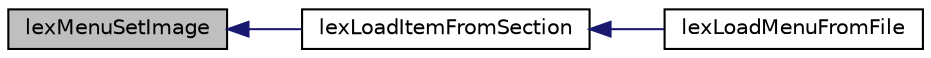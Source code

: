 digraph G
{
  edge [fontname="Helvetica",fontsize="10",labelfontname="Helvetica",labelfontsize="10"];
  node [fontname="Helvetica",fontsize="10",shape=record];
  rankdir=LR;
  Node1 [label="lexMenuSetImage",height=0.2,width=0.4,color="black", fillcolor="grey75", style="filled" fontcolor="black"];
  Node1 -> Node2 [dir=back,color="midnightblue",fontsize="10",style="solid",fontname="Helvetica"];
  Node2 [label="lexLoadItemFromSection",height=0.2,width=0.4,color="black", fillcolor="white", style="filled",URL="$lexmenu_8c.html#aa0eec9d940fb7595f52d0ea6455ff72c"];
  Node2 -> Node3 [dir=back,color="midnightblue",fontsize="10",style="solid",fontname="Helvetica"];
  Node3 [label="lexLoadMenuFromFile",height=0.2,width=0.4,color="black", fillcolor="white", style="filled",URL="$lexmenu_8c.html#a00bdf171af39c55de7695406e5953e5d"];
}
